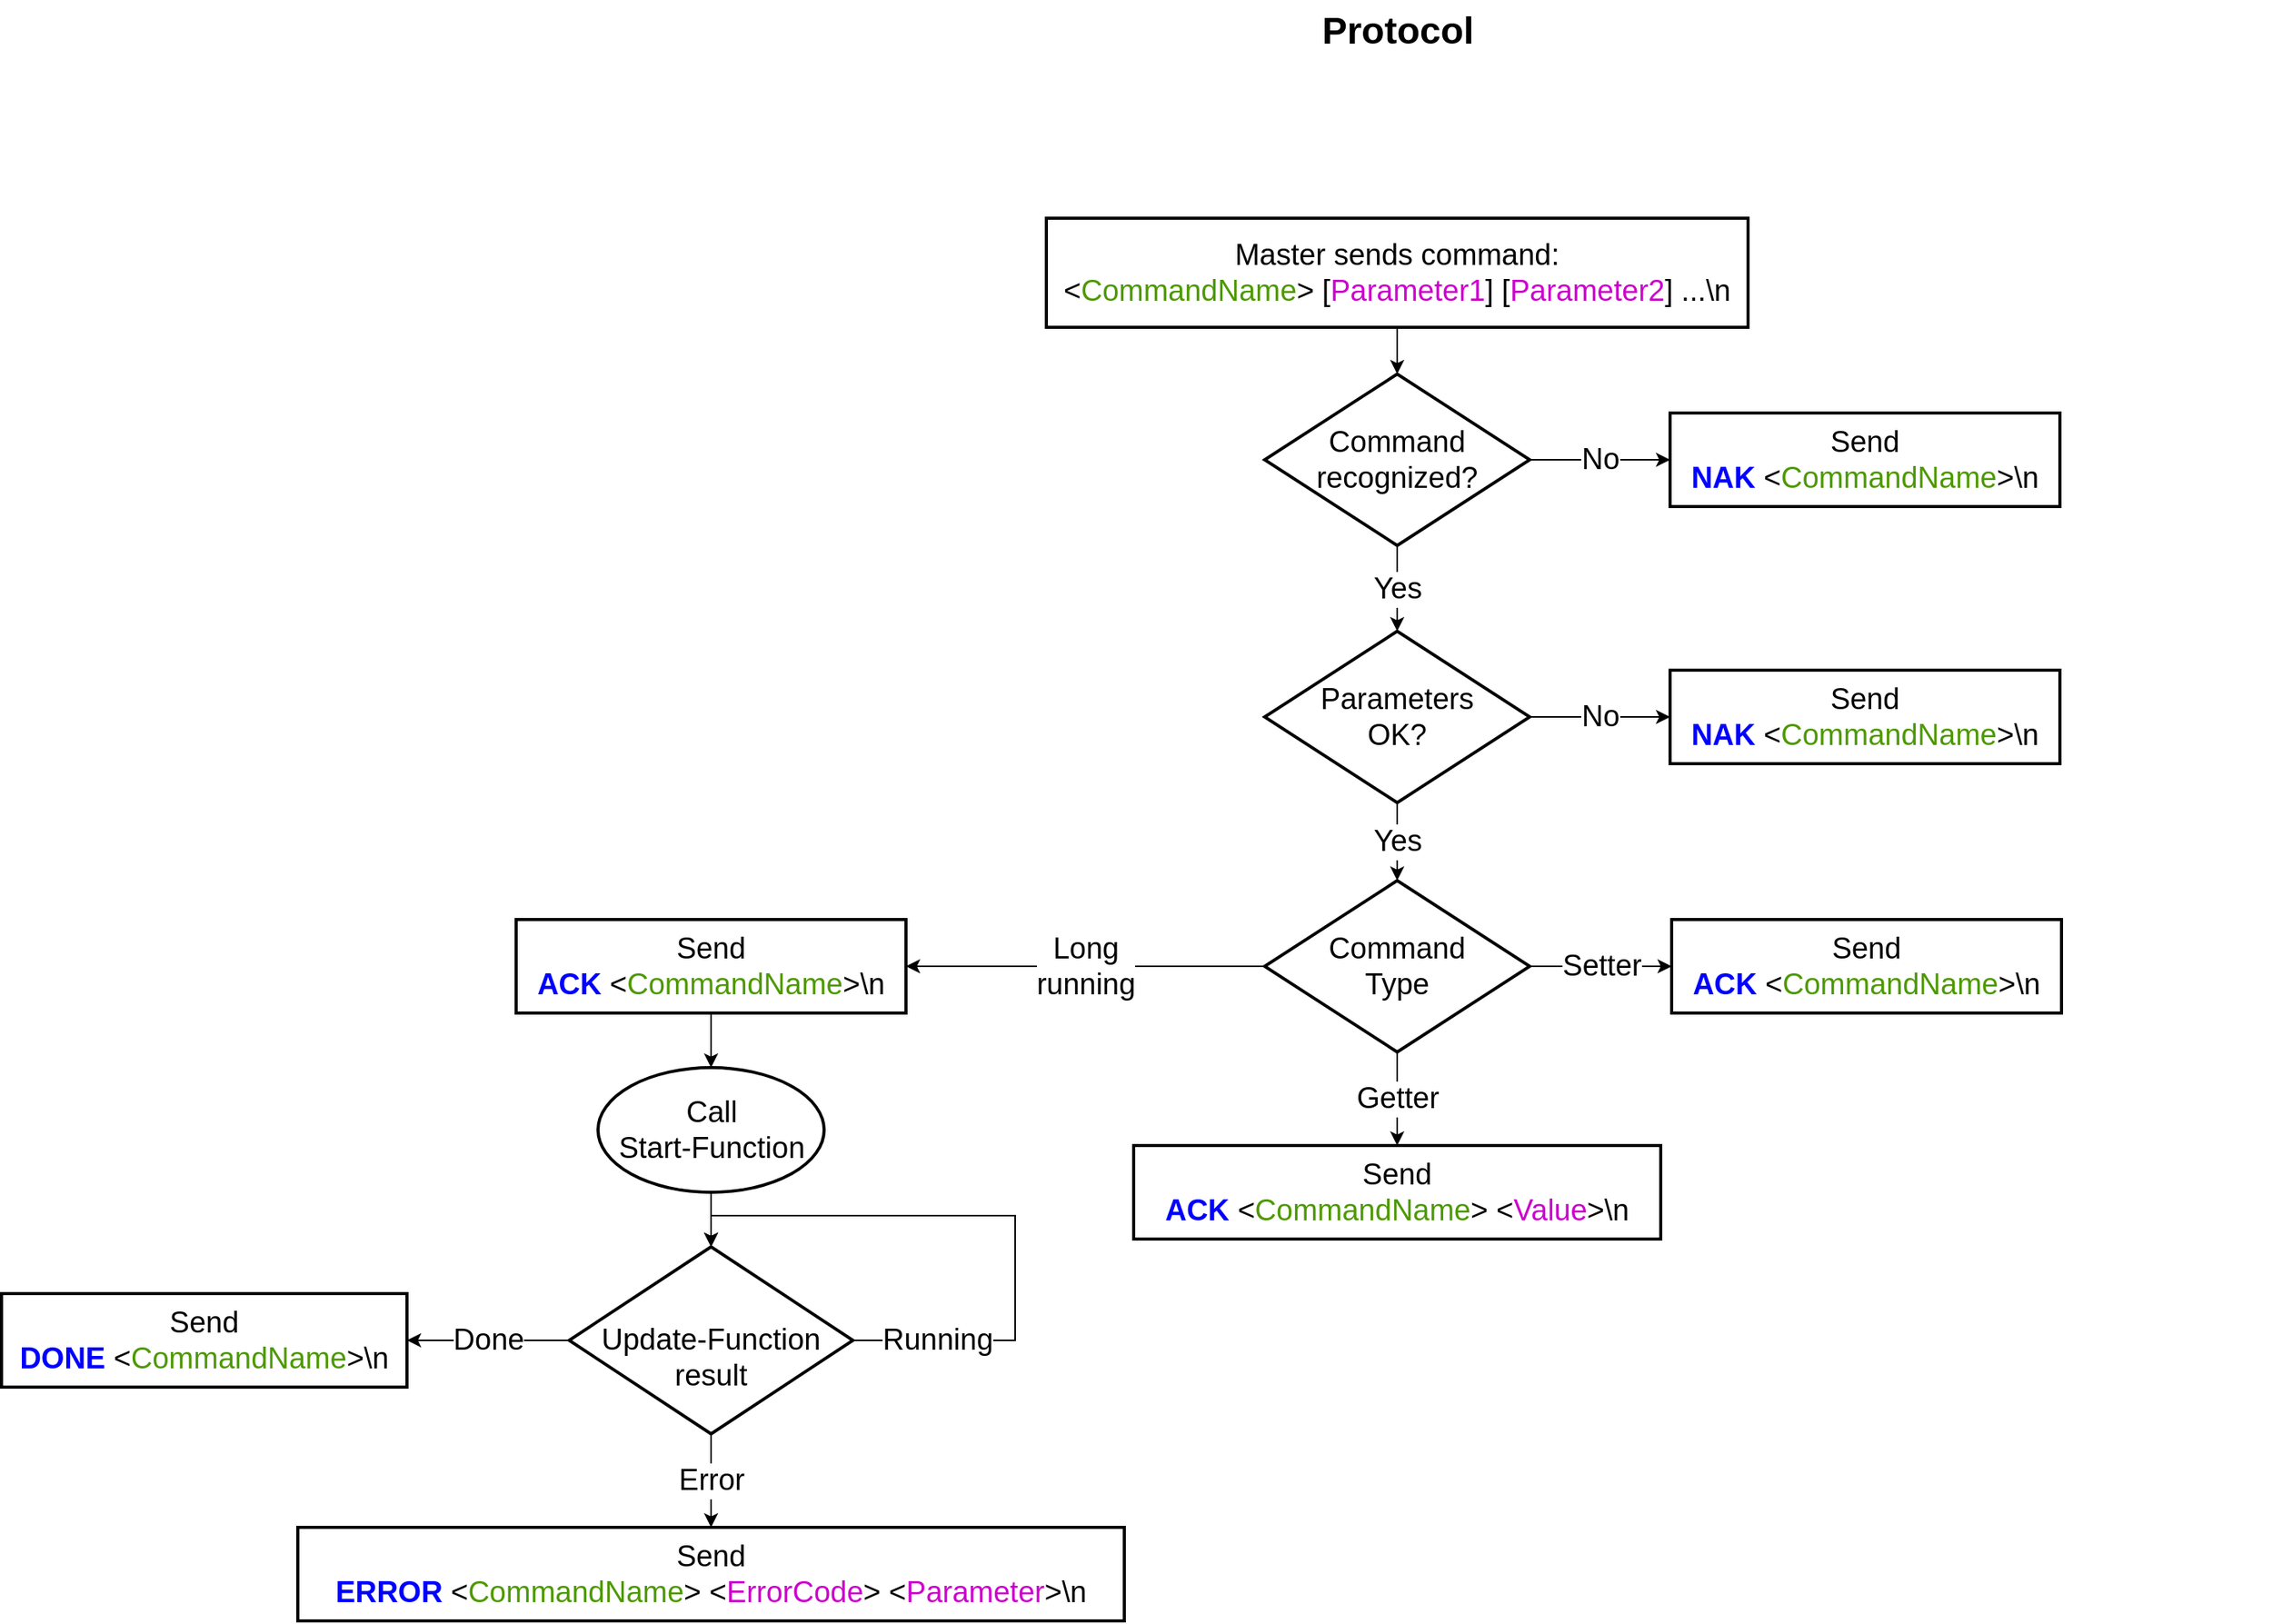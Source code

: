 <mxfile version="10.6.6" type="device"><diagram name="Page-1" id="74b105a0-9070-1c63-61bc-23e55f88626e"><mxGraphModel dx="1923" dy="1272" grid="1" gridSize="10" guides="1" tooltips="1" connect="1" arrows="1" fold="1" page="1" pageScale="1.5" pageWidth="1169" pageHeight="826" background="none" math="0" shadow="0"><root><mxCell id="0" style=";html=1;"/><mxCell id="1" style=";html=1;" parent="0"/><mxCell id="10b056a9c633e61c-30" value="Protocol" style="text;strokeColor=none;fillColor=none;html=1;fontSize=24;fontStyle=1;verticalAlign=middle;align=center;" parent="1" vertex="1"><mxGeometry x="405" y="20" width="1120" height="40" as="geometry"/></mxCell><mxCell id="5vgQf2OqlMV1Ej2mR7rJ-11" value="" style="edgeStyle=orthogonalEdgeStyle;rounded=0;orthogonalLoop=1;jettySize=auto;html=1;fontSize=19;" edge="1" parent="1" source="5vgQf2OqlMV1Ej2mR7rJ-6" target="5vgQf2OqlMV1Ej2mR7rJ-9"><mxGeometry relative="1" as="geometry"/></mxCell><mxCell id="5vgQf2OqlMV1Ej2mR7rJ-6" value="&lt;div&gt;Master sends command:&lt;/div&gt;&lt;div&gt;&amp;lt;&lt;font color=&quot;#4D9900&quot;&gt;CommandName&lt;/font&gt;&amp;gt; [&lt;font color=&quot;#CC00CC&quot;&gt;Parameter1&lt;/font&gt;] [&lt;font color=&quot;#CC00CC&quot;&gt;Parameter2&lt;/font&gt;] ...\n&lt;br&gt;&lt;/div&gt;" style="rounded=0;whiteSpace=wrap;html=1;strokeWidth=2;fontSize=19;" vertex="1" parent="1"><mxGeometry x="740" y="160" width="450" height="70" as="geometry"/></mxCell><mxCell id="5vgQf2OqlMV1Ej2mR7rJ-13" value="&lt;div&gt;Yes&lt;/div&gt;" style="edgeStyle=orthogonalEdgeStyle;rounded=0;orthogonalLoop=1;jettySize=auto;html=1;fontSize=19;" edge="1" parent="1" source="5vgQf2OqlMV1Ej2mR7rJ-9" target="5vgQf2OqlMV1Ej2mR7rJ-12"><mxGeometry relative="1" as="geometry"/></mxCell><mxCell id="5vgQf2OqlMV1Ej2mR7rJ-15" value="No" style="edgeStyle=orthogonalEdgeStyle;rounded=0;orthogonalLoop=1;jettySize=auto;html=1;fontSize=19;entryX=0;entryY=0.5;entryDx=0;entryDy=0;" edge="1" parent="1" source="5vgQf2OqlMV1Ej2mR7rJ-9" target="5vgQf2OqlMV1Ej2mR7rJ-17"><mxGeometry relative="1" as="geometry"><mxPoint x="1130" y="315" as="targetPoint"/></mxGeometry></mxCell><mxCell id="5vgQf2OqlMV1Ej2mR7rJ-9" value="Command recognized?" style="rhombus;whiteSpace=wrap;html=1;strokeWidth=2;fontSize=19;" vertex="1" parent="1"><mxGeometry x="880" y="260" width="170" height="110" as="geometry"/></mxCell><mxCell id="5vgQf2OqlMV1Ej2mR7rJ-21" value="No" style="edgeStyle=orthogonalEdgeStyle;rounded=0;orthogonalLoop=1;jettySize=auto;html=1;fontSize=19;entryX=0;entryY=0.5;entryDx=0;entryDy=0;" edge="1" parent="1" source="5vgQf2OqlMV1Ej2mR7rJ-12" target="5vgQf2OqlMV1Ej2mR7rJ-18"><mxGeometry relative="1" as="geometry"><mxPoint x="1130" y="480" as="targetPoint"/></mxGeometry></mxCell><mxCell id="5vgQf2OqlMV1Ej2mR7rJ-23" value="Yes" style="edgeStyle=orthogonalEdgeStyle;rounded=0;orthogonalLoop=1;jettySize=auto;html=1;fontSize=19;" edge="1" parent="1" source="5vgQf2OqlMV1Ej2mR7rJ-12" target="5vgQf2OqlMV1Ej2mR7rJ-22"><mxGeometry relative="1" as="geometry"/></mxCell><mxCell id="5vgQf2OqlMV1Ej2mR7rJ-12" value="&lt;div align=&quot;center&quot;&gt;Parameters&lt;br&gt;OK?&lt;/div&gt;" style="rhombus;whiteSpace=wrap;html=1;strokeWidth=2;fontSize=19;" vertex="1" parent="1"><mxGeometry x="880" y="425" width="170" height="110" as="geometry"/></mxCell><mxCell id="5vgQf2OqlMV1Ej2mR7rJ-25" value="Getter" style="edgeStyle=orthogonalEdgeStyle;rounded=0;orthogonalLoop=1;jettySize=auto;html=1;fontSize=19;entryX=0.5;entryY=0;entryDx=0;entryDy=0;" edge="1" parent="1" source="5vgQf2OqlMV1Ej2mR7rJ-22" target="5vgQf2OqlMV1Ej2mR7rJ-39"><mxGeometry relative="1" as="geometry"><mxPoint x="965" y="795" as="targetPoint"/></mxGeometry></mxCell><mxCell id="5vgQf2OqlMV1Ej2mR7rJ-27" value="Long&lt;br&gt;running" style="edgeStyle=orthogonalEdgeStyle;rounded=0;orthogonalLoop=1;jettySize=auto;html=1;fontSize=19;entryX=1;entryY=0.5;entryDx=0;entryDy=0;" edge="1" parent="1" source="5vgQf2OqlMV1Ej2mR7rJ-22" target="5vgQf2OqlMV1Ej2mR7rJ-40"><mxGeometry relative="1" as="geometry"><mxPoint x="719.571" y="640.714" as="targetPoint"/></mxGeometry></mxCell><mxCell id="5vgQf2OqlMV1Ej2mR7rJ-29" value="Setter" style="edgeStyle=orthogonalEdgeStyle;rounded=0;orthogonalLoop=1;jettySize=auto;html=1;fontSize=19;entryX=0;entryY=0.5;entryDx=0;entryDy=0;" edge="1" parent="1" source="5vgQf2OqlMV1Ej2mR7rJ-22" target="5vgQf2OqlMV1Ej2mR7rJ-36"><mxGeometry relative="1" as="geometry"><mxPoint x="1160" y="640.0" as="targetPoint"/></mxGeometry></mxCell><mxCell id="5vgQf2OqlMV1Ej2mR7rJ-22" value="Command&lt;br&gt;Type" style="rhombus;whiteSpace=wrap;html=1;strokeWidth=2;fontSize=19;" vertex="1" parent="1"><mxGeometry x="880" y="585" width="170" height="110" as="geometry"/></mxCell><mxCell id="5vgQf2OqlMV1Ej2mR7rJ-17" value="Send&lt;br&gt;&lt;font color=&quot;#0000FF&quot;&gt;&lt;b&gt;NAK &lt;/b&gt;&lt;/font&gt;&amp;lt;&lt;font color=&quot;#4D9900&quot;&gt;CommandName&lt;/font&gt;&amp;gt;\n" style="rounded=0;whiteSpace=wrap;html=1;strokeWidth=2;fontSize=19;" vertex="1" parent="1"><mxGeometry x="1140" y="285" width="250" height="60" as="geometry"/></mxCell><mxCell id="5vgQf2OqlMV1Ej2mR7rJ-18" value="Send&lt;br&gt;&lt;font color=&quot;#0000FF&quot;&gt;&lt;b&gt;NAK &lt;/b&gt;&lt;/font&gt;&amp;lt;&lt;font color=&quot;#4D9900&quot;&gt;CommandName&lt;/font&gt;&amp;gt;\n" style="rounded=0;whiteSpace=wrap;html=1;strokeWidth=2;fontSize=19;" vertex="1" parent="1"><mxGeometry x="1140" y="450" width="250" height="60" as="geometry"/></mxCell><mxCell id="5vgQf2OqlMV1Ej2mR7rJ-36" value="Send&lt;br&gt;&lt;font color=&quot;#0000FF&quot;&gt;&lt;b&gt;ACK &lt;/b&gt;&lt;/font&gt;&amp;lt;&lt;font color=&quot;#4D9900&quot;&gt;CommandName&lt;/font&gt;&amp;gt;\n" style="rounded=0;whiteSpace=wrap;html=1;strokeWidth=2;fontSize=19;" vertex="1" parent="1"><mxGeometry x="1141" y="610" width="250" height="60" as="geometry"/></mxCell><mxCell id="5vgQf2OqlMV1Ej2mR7rJ-39" value="Send&lt;br&gt;&lt;font color=&quot;#0000FF&quot;&gt;&lt;b&gt;ACK &lt;/b&gt;&lt;/font&gt;&amp;lt;&lt;font color=&quot;#4D9900&quot;&gt;CommandName&lt;/font&gt;&amp;gt; &amp;lt;&lt;font color=&quot;#CC00CC&quot;&gt;Value&lt;/font&gt;&amp;gt;\n" style="rounded=0;whiteSpace=wrap;html=1;strokeWidth=2;fontSize=19;" vertex="1" parent="1"><mxGeometry x="796" y="755" width="338" height="60" as="geometry"/></mxCell><mxCell id="5vgQf2OqlMV1Ej2mR7rJ-42" value="" style="edgeStyle=orthogonalEdgeStyle;rounded=0;orthogonalLoop=1;jettySize=auto;html=1;fontSize=19;" edge="1" parent="1" source="5vgQf2OqlMV1Ej2mR7rJ-40" target="5vgQf2OqlMV1Ej2mR7rJ-41"><mxGeometry relative="1" as="geometry"/></mxCell><mxCell id="5vgQf2OqlMV1Ej2mR7rJ-40" value="Send&lt;br&gt;&lt;font color=&quot;#0000FF&quot;&gt;&lt;b&gt;ACK &lt;/b&gt;&lt;/font&gt;&amp;lt;&lt;font color=&quot;#4D9900&quot;&gt;CommandName&lt;/font&gt;&amp;gt;\n" style="rounded=0;whiteSpace=wrap;html=1;strokeWidth=2;fontSize=19;" vertex="1" parent="1"><mxGeometry x="400" y="610" width="250" height="60" as="geometry"/></mxCell><mxCell id="5vgQf2OqlMV1Ej2mR7rJ-44" value="" style="edgeStyle=orthogonalEdgeStyle;rounded=0;orthogonalLoop=1;jettySize=auto;html=1;fontSize=19;entryX=0.5;entryY=0;entryDx=0;entryDy=0;" edge="1" parent="1" source="5vgQf2OqlMV1Ej2mR7rJ-41" target="5vgQf2OqlMV1Ej2mR7rJ-45"><mxGeometry relative="1" as="geometry"><mxPoint x="525" y="865" as="targetPoint"/></mxGeometry></mxCell><mxCell id="5vgQf2OqlMV1Ej2mR7rJ-41" value="&lt;div&gt;Call&lt;br&gt;Start-Function&lt;/div&gt;" style="ellipse;whiteSpace=wrap;html=1;strokeWidth=2;fontSize=19;" vertex="1" parent="1"><mxGeometry x="452.5" y="705" width="145" height="80" as="geometry"/></mxCell><mxCell id="5vgQf2OqlMV1Ej2mR7rJ-49" value="Error" style="edgeStyle=orthogonalEdgeStyle;rounded=0;orthogonalLoop=1;jettySize=auto;html=1;fontSize=19;" edge="1" parent="1" source="5vgQf2OqlMV1Ej2mR7rJ-45" target="5vgQf2OqlMV1Ej2mR7rJ-48"><mxGeometry relative="1" as="geometry"/></mxCell><mxCell id="5vgQf2OqlMV1Ej2mR7rJ-56" value="Done" style="edgeStyle=orthogonalEdgeStyle;rounded=0;orthogonalLoop=1;jettySize=auto;html=1;fontSize=19;" edge="1" parent="1" source="5vgQf2OqlMV1Ej2mR7rJ-45" target="5vgQf2OqlMV1Ej2mR7rJ-55"><mxGeometry relative="1" as="geometry"/></mxCell><mxCell id="5vgQf2OqlMV1Ej2mR7rJ-45" value="&lt;div&gt;&lt;br&gt;&lt;/div&gt;&lt;div&gt;Update-Function result&lt;br&gt;&lt;/div&gt;" style="rhombus;whiteSpace=wrap;html=1;strokeWidth=2;fontSize=19;" vertex="1" parent="1"><mxGeometry x="434" y="820" width="182" height="120" as="geometry"/></mxCell><mxCell id="5vgQf2OqlMV1Ej2mR7rJ-48" value="Send&lt;br&gt;&lt;font color=&quot;#0000FF&quot;&gt;&lt;b&gt;ERROR &lt;/b&gt;&lt;/font&gt;&amp;lt;&lt;font color=&quot;#4D9900&quot;&gt;CommandName&lt;/font&gt;&amp;gt; &amp;lt;&lt;font color=&quot;#CC00CC&quot;&gt;ErrorCode&lt;/font&gt;&amp;gt; &amp;lt;&lt;font color=&quot;#CC00CC&quot;&gt;Parameter&lt;/font&gt;&amp;gt;\n" style="rounded=0;whiteSpace=wrap;html=1;strokeWidth=2;fontSize=19;" vertex="1" parent="1"><mxGeometry x="260" y="1000" width="530" height="60" as="geometry"/></mxCell><mxCell id="5vgQf2OqlMV1Ej2mR7rJ-52" value="Running" style="edgeStyle=orthogonalEdgeStyle;rounded=0;orthogonalLoop=1;jettySize=auto;html=1;exitX=1;exitY=0.5;exitDx=0;exitDy=0;entryX=0.5;entryY=0;entryDx=0;entryDy=0;fontSize=19;" edge="1" parent="1" source="5vgQf2OqlMV1Ej2mR7rJ-45" target="5vgQf2OqlMV1Ej2mR7rJ-45"><mxGeometry x="-0.73" relative="1" as="geometry"><Array as="points"><mxPoint x="720" y="880"/><mxPoint x="720" y="800"/><mxPoint x="525" y="800"/></Array><mxPoint as="offset"/></mxGeometry></mxCell><mxCell id="5vgQf2OqlMV1Ej2mR7rJ-55" value="Send&lt;br&gt;&lt;font color=&quot;#0000FF&quot;&gt;&lt;b&gt;DONE &lt;/b&gt;&lt;/font&gt;&amp;lt;&lt;font color=&quot;#4D9900&quot;&gt;CommandName&lt;/font&gt;&amp;gt;\n" style="rounded=0;whiteSpace=wrap;html=1;strokeWidth=2;fontSize=19;" vertex="1" parent="1"><mxGeometry x="70" y="850" width="260" height="60" as="geometry"/></mxCell></root></mxGraphModel></diagram></mxfile>